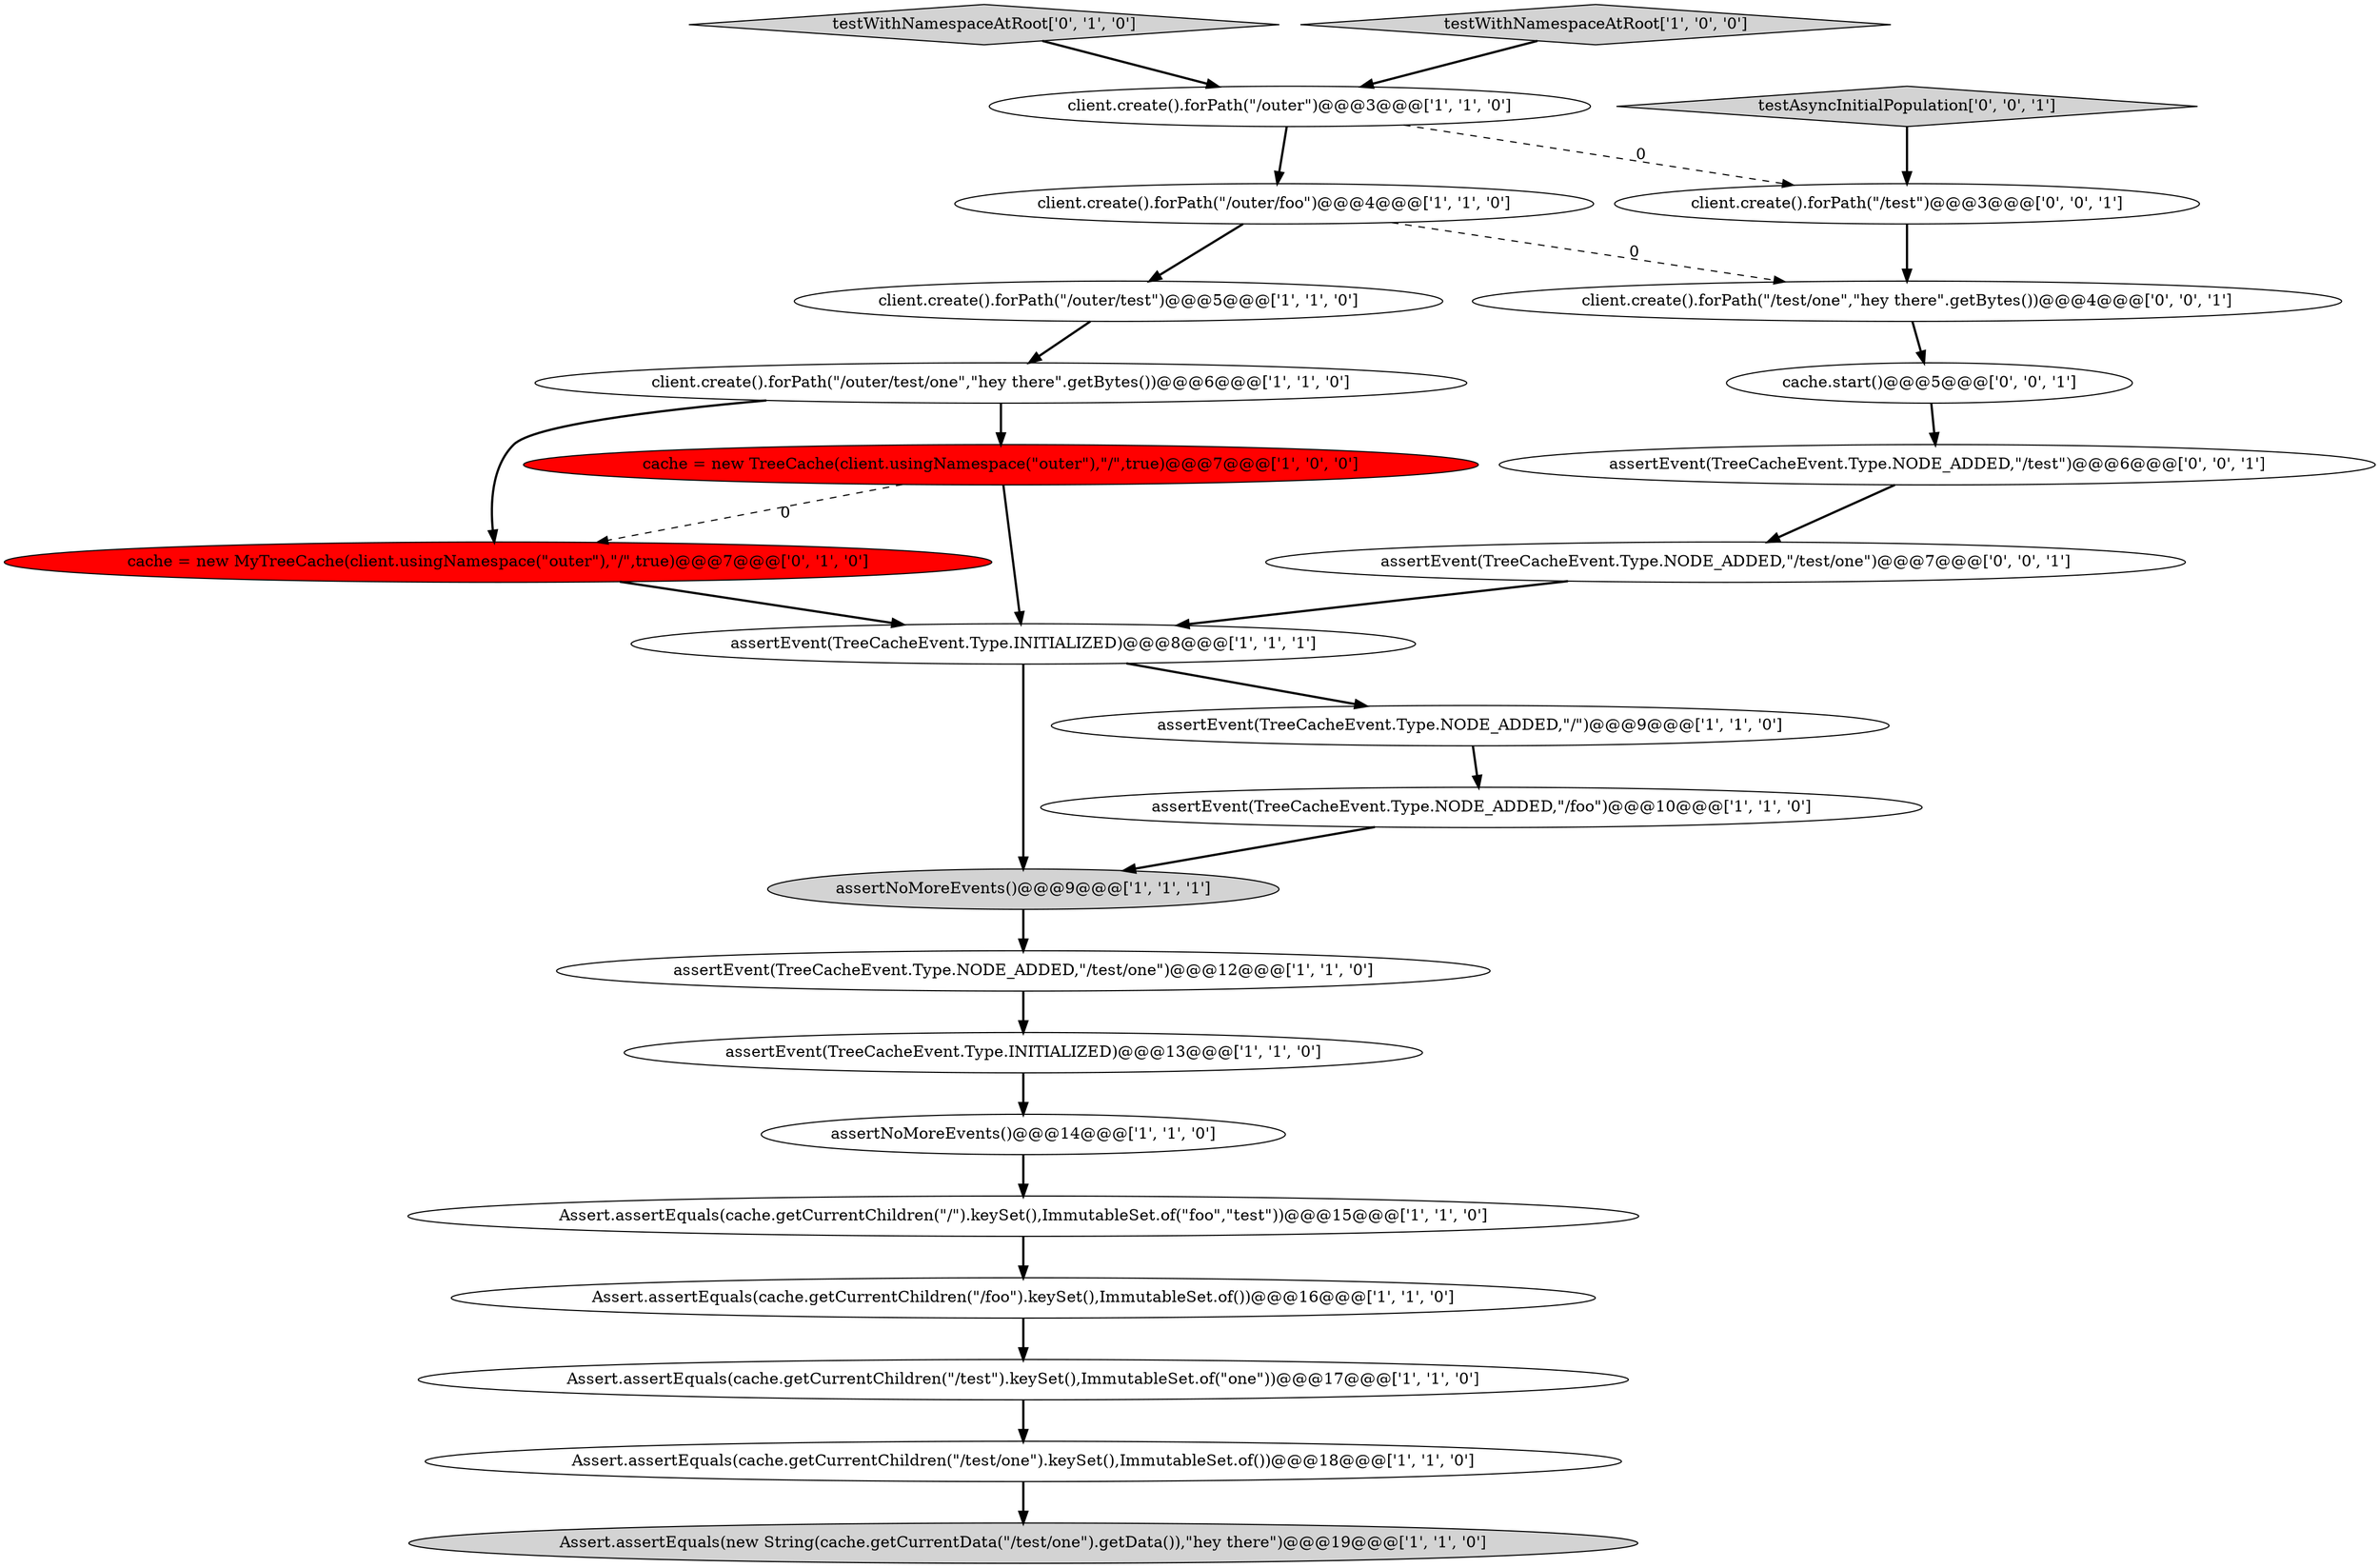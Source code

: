 digraph {
18 [style = filled, label = "cache = new MyTreeCache(client.usingNamespace(\"outer\"),\"/\",true)@@@7@@@['0', '1', '0']", fillcolor = red, shape = ellipse image = "AAA1AAABBB2BBB"];
10 [style = filled, label = "assertNoMoreEvents()@@@14@@@['1', '1', '0']", fillcolor = white, shape = ellipse image = "AAA0AAABBB1BBB"];
9 [style = filled, label = "client.create().forPath(\"/outer/test\")@@@5@@@['1', '1', '0']", fillcolor = white, shape = ellipse image = "AAA0AAABBB1BBB"];
14 [style = filled, label = "client.create().forPath(\"/outer\")@@@3@@@['1', '1', '0']", fillcolor = white, shape = ellipse image = "AAA0AAABBB1BBB"];
7 [style = filled, label = "client.create().forPath(\"/outer/test/one\",\"hey there\".getBytes())@@@6@@@['1', '1', '0']", fillcolor = white, shape = ellipse image = "AAA0AAABBB1BBB"];
3 [style = filled, label = "Assert.assertEquals(new String(cache.getCurrentData(\"/test/one\").getData()),\"hey there\")@@@19@@@['1', '1', '0']", fillcolor = lightgray, shape = ellipse image = "AAA0AAABBB1BBB"];
2 [style = filled, label = "assertEvent(TreeCacheEvent.Type.NODE_ADDED,\"/\")@@@9@@@['1', '1', '0']", fillcolor = white, shape = ellipse image = "AAA0AAABBB1BBB"];
22 [style = filled, label = "cache.start()@@@5@@@['0', '0', '1']", fillcolor = white, shape = ellipse image = "AAA0AAABBB3BBB"];
5 [style = filled, label = "assertEvent(TreeCacheEvent.Type.INITIALIZED)@@@13@@@['1', '1', '0']", fillcolor = white, shape = ellipse image = "AAA0AAABBB1BBB"];
25 [style = filled, label = "client.create().forPath(\"/test\")@@@3@@@['0', '0', '1']", fillcolor = white, shape = ellipse image = "AAA0AAABBB3BBB"];
1 [style = filled, label = "assertEvent(TreeCacheEvent.Type.INITIALIZED)@@@8@@@['1', '1', '1']", fillcolor = white, shape = ellipse image = "AAA0AAABBB1BBB"];
8 [style = filled, label = "Assert.assertEquals(cache.getCurrentChildren(\"/foo\").keySet(),ImmutableSet.of())@@@16@@@['1', '1', '0']", fillcolor = white, shape = ellipse image = "AAA0AAABBB1BBB"];
23 [style = filled, label = "assertEvent(TreeCacheEvent.Type.NODE_ADDED,\"/test\")@@@6@@@['0', '0', '1']", fillcolor = white, shape = ellipse image = "AAA0AAABBB3BBB"];
20 [style = filled, label = "assertEvent(TreeCacheEvent.Type.NODE_ADDED,\"/test/one\")@@@7@@@['0', '0', '1']", fillcolor = white, shape = ellipse image = "AAA0AAABBB3BBB"];
15 [style = filled, label = "assertEvent(TreeCacheEvent.Type.NODE_ADDED,\"/test/one\")@@@12@@@['1', '1', '0']", fillcolor = white, shape = ellipse image = "AAA0AAABBB1BBB"];
16 [style = filled, label = "client.create().forPath(\"/outer/foo\")@@@4@@@['1', '1', '0']", fillcolor = white, shape = ellipse image = "AAA0AAABBB1BBB"];
19 [style = filled, label = "testWithNamespaceAtRoot['0', '1', '0']", fillcolor = lightgray, shape = diamond image = "AAA0AAABBB2BBB"];
24 [style = filled, label = "testAsyncInitialPopulation['0', '0', '1']", fillcolor = lightgray, shape = diamond image = "AAA0AAABBB3BBB"];
17 [style = filled, label = "assertEvent(TreeCacheEvent.Type.NODE_ADDED,\"/foo\")@@@10@@@['1', '1', '0']", fillcolor = white, shape = ellipse image = "AAA0AAABBB1BBB"];
21 [style = filled, label = "client.create().forPath(\"/test/one\",\"hey there\".getBytes())@@@4@@@['0', '0', '1']", fillcolor = white, shape = ellipse image = "AAA0AAABBB3BBB"];
11 [style = filled, label = "Assert.assertEquals(cache.getCurrentChildren(\"/\").keySet(),ImmutableSet.of(\"foo\",\"test\"))@@@15@@@['1', '1', '0']", fillcolor = white, shape = ellipse image = "AAA0AAABBB1BBB"];
6 [style = filled, label = "Assert.assertEquals(cache.getCurrentChildren(\"/test/one\").keySet(),ImmutableSet.of())@@@18@@@['1', '1', '0']", fillcolor = white, shape = ellipse image = "AAA0AAABBB1BBB"];
13 [style = filled, label = "testWithNamespaceAtRoot['1', '0', '0']", fillcolor = lightgray, shape = diamond image = "AAA0AAABBB1BBB"];
4 [style = filled, label = "cache = new TreeCache(client.usingNamespace(\"outer\"),\"/\",true)@@@7@@@['1', '0', '0']", fillcolor = red, shape = ellipse image = "AAA1AAABBB1BBB"];
0 [style = filled, label = "assertNoMoreEvents()@@@9@@@['1', '1', '1']", fillcolor = lightgray, shape = ellipse image = "AAA0AAABBB1BBB"];
12 [style = filled, label = "Assert.assertEquals(cache.getCurrentChildren(\"/test\").keySet(),ImmutableSet.of(\"one\"))@@@17@@@['1', '1', '0']", fillcolor = white, shape = ellipse image = "AAA0AAABBB1BBB"];
2->17 [style = bold, label=""];
14->16 [style = bold, label=""];
4->18 [style = dashed, label="0"];
5->10 [style = bold, label=""];
6->3 [style = bold, label=""];
23->20 [style = bold, label=""];
14->25 [style = dashed, label="0"];
1->0 [style = bold, label=""];
7->4 [style = bold, label=""];
20->1 [style = bold, label=""];
9->7 [style = bold, label=""];
12->6 [style = bold, label=""];
22->23 [style = bold, label=""];
16->21 [style = dashed, label="0"];
0->15 [style = bold, label=""];
15->5 [style = bold, label=""];
17->0 [style = bold, label=""];
19->14 [style = bold, label=""];
18->1 [style = bold, label=""];
21->22 [style = bold, label=""];
24->25 [style = bold, label=""];
8->12 [style = bold, label=""];
7->18 [style = bold, label=""];
11->8 [style = bold, label=""];
4->1 [style = bold, label=""];
1->2 [style = bold, label=""];
13->14 [style = bold, label=""];
16->9 [style = bold, label=""];
25->21 [style = bold, label=""];
10->11 [style = bold, label=""];
}

